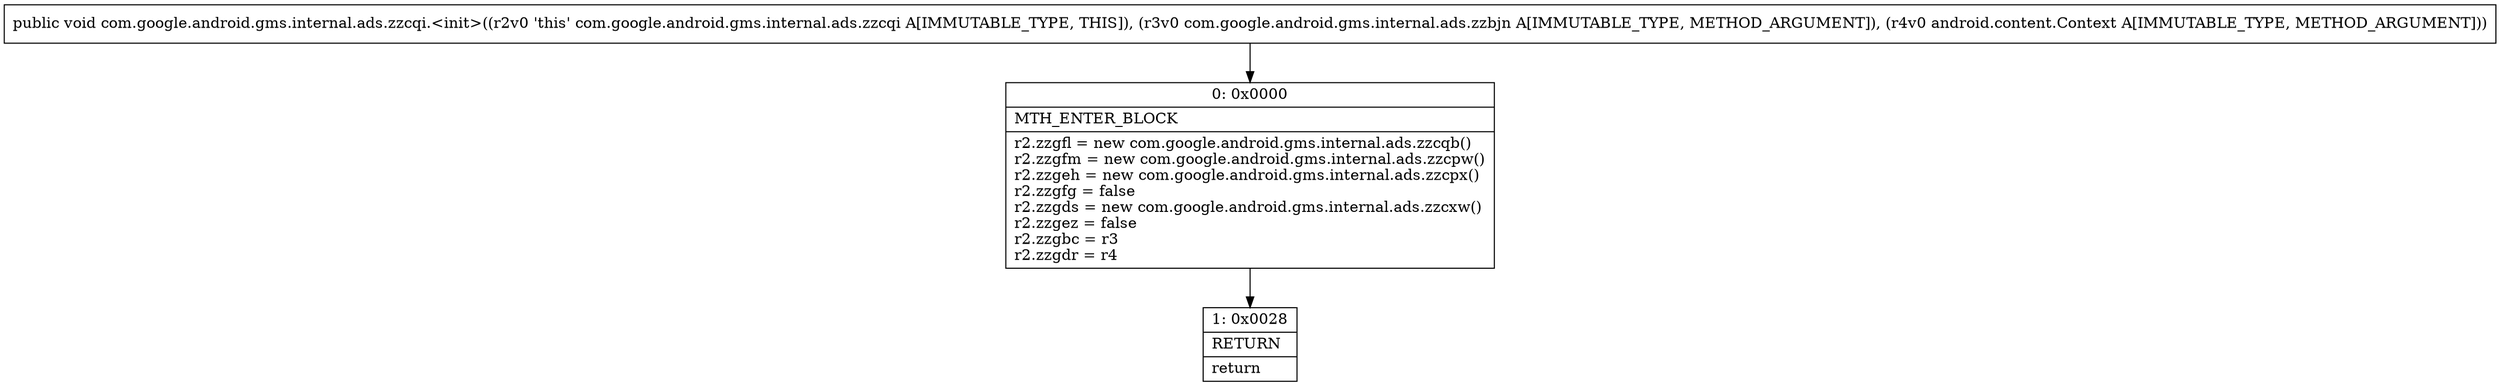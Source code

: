 digraph "CFG forcom.google.android.gms.internal.ads.zzcqi.\<init\>(Lcom\/google\/android\/gms\/internal\/ads\/zzbjn;Landroid\/content\/Context;)V" {
Node_0 [shape=record,label="{0\:\ 0x0000|MTH_ENTER_BLOCK\l|r2.zzgfl = new com.google.android.gms.internal.ads.zzcqb()\lr2.zzgfm = new com.google.android.gms.internal.ads.zzcpw()\lr2.zzgeh = new com.google.android.gms.internal.ads.zzcpx()\lr2.zzgfg = false\lr2.zzgds = new com.google.android.gms.internal.ads.zzcxw()\lr2.zzgez = false\lr2.zzgbc = r3\lr2.zzgdr = r4\l}"];
Node_1 [shape=record,label="{1\:\ 0x0028|RETURN\l|return\l}"];
MethodNode[shape=record,label="{public void com.google.android.gms.internal.ads.zzcqi.\<init\>((r2v0 'this' com.google.android.gms.internal.ads.zzcqi A[IMMUTABLE_TYPE, THIS]), (r3v0 com.google.android.gms.internal.ads.zzbjn A[IMMUTABLE_TYPE, METHOD_ARGUMENT]), (r4v0 android.content.Context A[IMMUTABLE_TYPE, METHOD_ARGUMENT])) }"];
MethodNode -> Node_0;
Node_0 -> Node_1;
}

